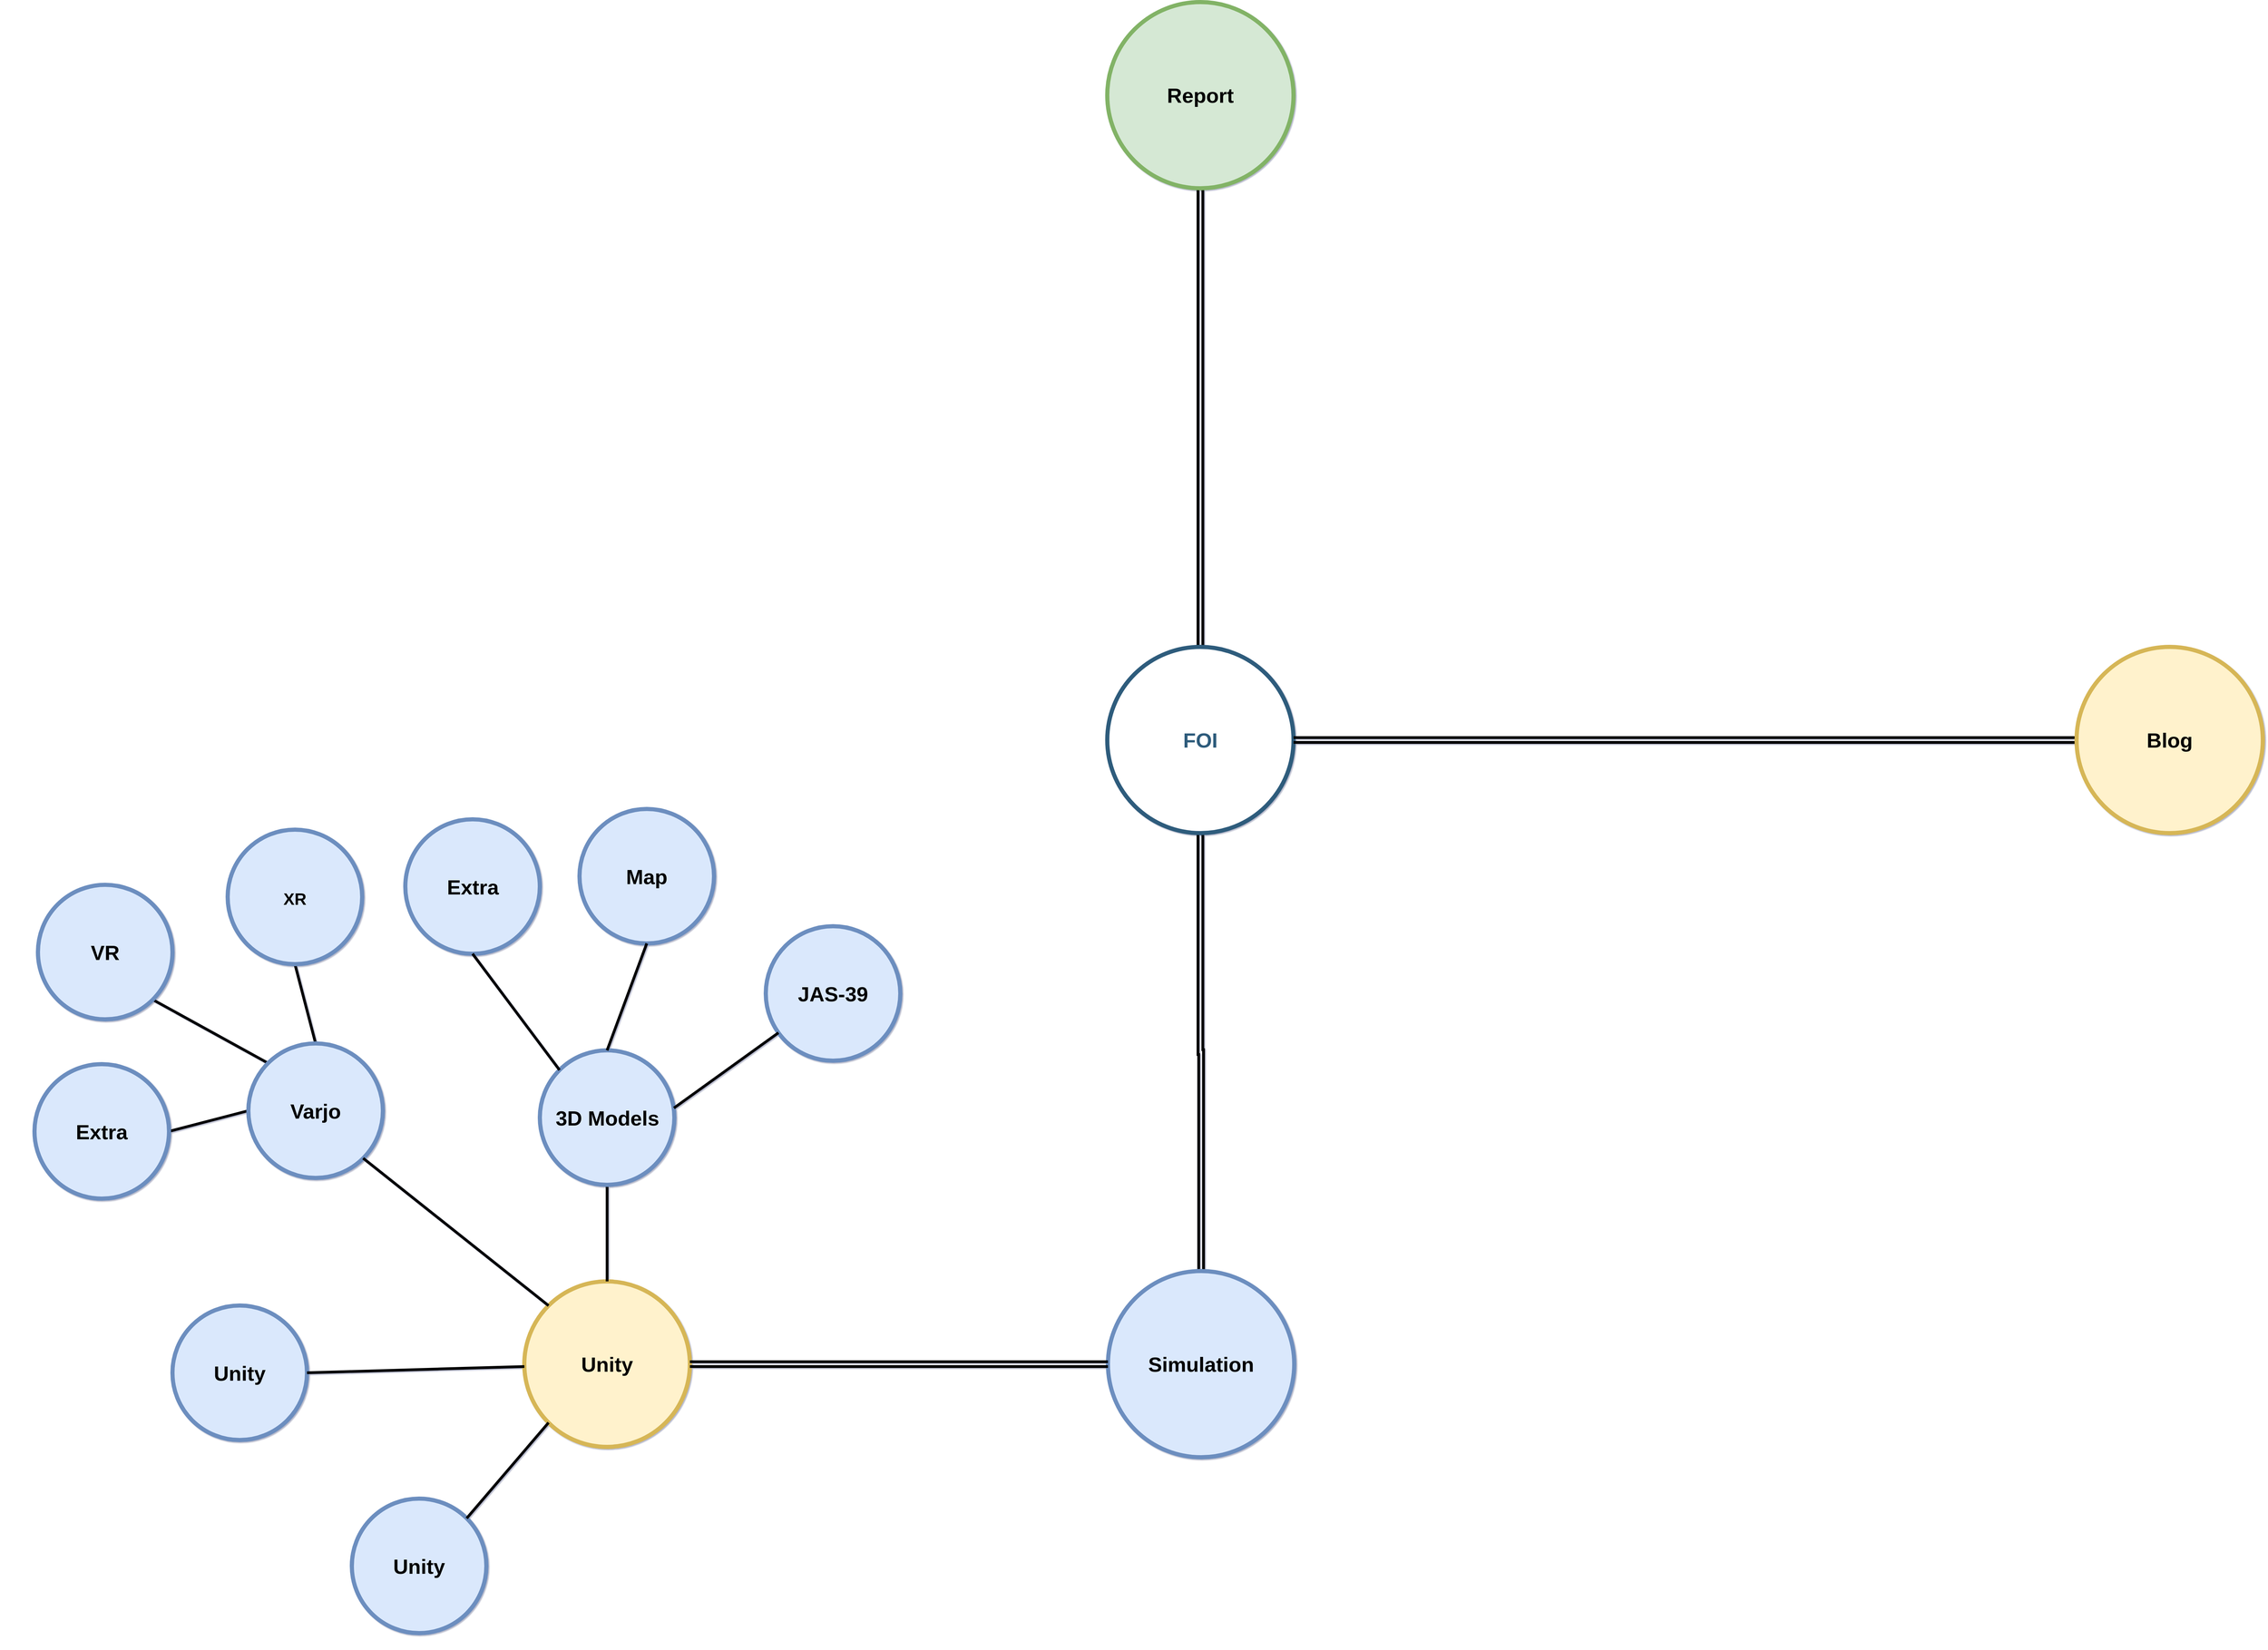 <mxfile version="16.5.3" type="github">
  <diagram id="6a731a19-8d31-9384-78a2-239565b7b9f0" name="Page-1">
    <mxGraphModel dx="2710" dy="1786" grid="1" gridSize="10" guides="1" tooltips="1" connect="1" arrows="1" fold="1" page="1" pageScale="1" pageWidth="4681" pageHeight="3300" background="none" math="0" shadow="1">
      <root>
        <mxCell id="0" />
        <mxCell id="1" parent="0" />
        <mxCell id="_q4PwhRryI1n4HFh4pQv-2328" style="edgeStyle=orthogonalEdgeStyle;shape=link;rounded=0;orthogonalLoop=1;jettySize=auto;html=1;strokeWidth=4;" parent="1" source="_q4PwhRryI1n4HFh4pQv-2317" target="_q4PwhRryI1n4HFh4pQv-2323" edge="1">
          <mxGeometry relative="1" as="geometry" />
        </mxCell>
        <mxCell id="_q4PwhRryI1n4HFh4pQv-2329" style="edgeStyle=orthogonalEdgeStyle;shape=link;rounded=0;orthogonalLoop=1;jettySize=auto;html=1;entryX=0.5;entryY=1;entryDx=0;entryDy=0;strokeWidth=4;sketch=0;shadow=0;" parent="1" source="_q4PwhRryI1n4HFh4pQv-2317" target="_q4PwhRryI1n4HFh4pQv-2318" edge="1">
          <mxGeometry relative="1" as="geometry" />
        </mxCell>
        <mxCell id="_q4PwhRryI1n4HFh4pQv-2317" value="FOI" style="ellipse;whiteSpace=wrap;html=1;shadow=0;fontFamily=Helvetica;fontSize=30;fontColor=#2F5B7C;align=center;strokeColor=#2F5B7C;strokeWidth=6;fillColor=#FFFFFF;fontStyle=1;gradientColor=none;" parent="1" vertex="1">
          <mxGeometry x="2205" y="1515" width="270" height="270" as="geometry" />
        </mxCell>
        <mxCell id="_q4PwhRryI1n4HFh4pQv-2318" value="Report" style="ellipse;whiteSpace=wrap;html=1;shadow=0;fontFamily=Helvetica;fontSize=30;align=center;strokeColor=#82b366;strokeWidth=6;fillColor=#d5e8d4;fontStyle=1;" parent="1" vertex="1">
          <mxGeometry x="2205" y="580" width="270" height="270" as="geometry" />
        </mxCell>
        <mxCell id="_q4PwhRryI1n4HFh4pQv-2327" style="edgeStyle=orthogonalEdgeStyle;shape=link;rounded=0;orthogonalLoop=1;jettySize=auto;html=1;strokeWidth=4;" parent="1" source="_q4PwhRryI1n4HFh4pQv-2322" target="_q4PwhRryI1n4HFh4pQv-2317" edge="1">
          <mxGeometry relative="1" as="geometry" />
        </mxCell>
        <mxCell id="_q4PwhRryI1n4HFh4pQv-2322" value="Blog" style="ellipse;whiteSpace=wrap;html=1;shadow=0;fontFamily=Helvetica;fontSize=30;align=center;strokeColor=#d6b656;strokeWidth=6;fillColor=#fff2cc;fontStyle=1;" parent="1" vertex="1">
          <mxGeometry x="3610" y="1515" width="270" height="270" as="geometry" />
        </mxCell>
        <mxCell id="4WB2vHVbKW-m4UZLAZ8Z-63" value="" style="group" parent="1" vertex="1" connectable="0">
          <mxGeometry x="600" y="1720" width="1876" height="1245" as="geometry" />
        </mxCell>
        <UserObject label="Simulation" tags="" id="_q4PwhRryI1n4HFh4pQv-2323">
          <mxCell style="ellipse;whiteSpace=wrap;html=1;shadow=0;fontFamily=Helvetica;fontSize=30;align=center;strokeColor=#6c8ebf;strokeWidth=6;fillColor=#dae8fc;fontStyle=1;" parent="4WB2vHVbKW-m4UZLAZ8Z-63" vertex="1">
            <mxGeometry x="1606" y="700" width="270" height="270" as="geometry" />
          </mxCell>
        </UserObject>
        <mxCell id="4WB2vHVbKW-m4UZLAZ8Z-62" value="" style="group" parent="4WB2vHVbKW-m4UZLAZ8Z-63" vertex="1" connectable="0">
          <mxGeometry width="1015" height="1245" as="geometry" />
        </mxCell>
        <mxCell id="_q4PwhRryI1n4HFh4pQv-2330" value="Unity" style="ellipse;whiteSpace=wrap;html=1;shadow=0;fontFamily=Helvetica;fontSize=30;align=center;strokeColor=#d6b656;strokeWidth=6;fillColor=#fff2cc;fontStyle=1;" parent="4WB2vHVbKW-m4UZLAZ8Z-62" vertex="1">
          <mxGeometry x="760" y="715" width="240" height="240" as="geometry" />
        </mxCell>
        <mxCell id="4WB2vHVbKW-m4UZLAZ8Z-51" style="edgeStyle=orthogonalEdgeStyle;shape=connector;curved=1;rounded=0;orthogonalLoop=1;jettySize=auto;html=1;exitX=0.5;exitY=1;exitDx=0;exitDy=0;labelBackgroundColor=default;fontFamily=Helvetica;fontSize=11;fontColor=default;endArrow=none;endFill=0;strokeColor=default;strokeWidth=4;" parent="4WB2vHVbKW-m4UZLAZ8Z-62" source="4WB2vHVbKW-m4UZLAZ8Z-3" target="_q4PwhRryI1n4HFh4pQv-2330" edge="1">
          <mxGeometry relative="1" as="geometry" />
        </mxCell>
        <mxCell id="4WB2vHVbKW-m4UZLAZ8Z-3" value="3D Models" style="ellipse;whiteSpace=wrap;html=1;shadow=0;fontFamily=Helvetica;fontSize=30;align=center;strokeColor=#6c8ebf;strokeWidth=6;fillColor=#dae8fc;fontStyle=1;" parent="4WB2vHVbKW-m4UZLAZ8Z-62" vertex="1">
          <mxGeometry x="782.5" y="380" width="195" height="195" as="geometry" />
        </mxCell>
        <mxCell id="4WB2vHVbKW-m4UZLAZ8Z-88" style="edgeStyle=none;shape=connector;rounded=0;orthogonalLoop=1;jettySize=auto;html=1;exitX=0.5;exitY=0;exitDx=0;exitDy=0;entryX=0.5;entryY=1;entryDx=0;entryDy=0;labelBackgroundColor=default;fontFamily=Helvetica;fontSize=11;fontColor=default;endArrow=none;endFill=0;strokeColor=default;strokeWidth=4;" parent="4WB2vHVbKW-m4UZLAZ8Z-62" source="4WB2vHVbKW-m4UZLAZ8Z-4" target="4WB2vHVbKW-m4UZLAZ8Z-85" edge="1">
          <mxGeometry relative="1" as="geometry" />
        </mxCell>
        <mxCell id="4WB2vHVbKW-m4UZLAZ8Z-89" style="edgeStyle=none;shape=connector;rounded=0;orthogonalLoop=1;jettySize=auto;html=1;exitX=0;exitY=0;exitDx=0;exitDy=0;entryX=1;entryY=1;entryDx=0;entryDy=0;labelBackgroundColor=default;fontFamily=Helvetica;fontSize=11;fontColor=default;endArrow=none;endFill=0;strokeColor=default;strokeWidth=4;" parent="4WB2vHVbKW-m4UZLAZ8Z-62" source="4WB2vHVbKW-m4UZLAZ8Z-4" target="4WB2vHVbKW-m4UZLAZ8Z-86" edge="1">
          <mxGeometry relative="1" as="geometry" />
        </mxCell>
        <mxCell id="4WB2vHVbKW-m4UZLAZ8Z-90" style="edgeStyle=none;shape=connector;rounded=0;orthogonalLoop=1;jettySize=auto;html=1;exitX=0;exitY=0.5;exitDx=0;exitDy=0;entryX=1;entryY=0.5;entryDx=0;entryDy=0;labelBackgroundColor=default;fontFamily=Helvetica;fontSize=11;fontColor=default;endArrow=none;endFill=0;strokeColor=default;strokeWidth=4;" parent="4WB2vHVbKW-m4UZLAZ8Z-62" source="4WB2vHVbKW-m4UZLAZ8Z-4" target="4WB2vHVbKW-m4UZLAZ8Z-87" edge="1">
          <mxGeometry relative="1" as="geometry" />
        </mxCell>
        <mxCell id="4WB2vHVbKW-m4UZLAZ8Z-4" value="Varjo" style="ellipse;whiteSpace=wrap;html=1;shadow=0;fontFamily=Helvetica;fontSize=30;align=center;strokeColor=#6c8ebf;strokeWidth=6;fillColor=#dae8fc;fontStyle=1;" parent="4WB2vHVbKW-m4UZLAZ8Z-62" vertex="1">
          <mxGeometry x="360" y="370" width="195" height="195" as="geometry" />
        </mxCell>
        <mxCell id="4WB2vHVbKW-m4UZLAZ8Z-52" style="shape=connector;rounded=0;orthogonalLoop=1;jettySize=auto;html=1;exitX=0;exitY=0;exitDx=0;exitDy=0;entryX=1;entryY=1;entryDx=0;entryDy=0;labelBackgroundColor=default;fontFamily=Helvetica;fontSize=11;fontColor=default;endArrow=none;endFill=0;strokeColor=default;strokeWidth=4;" parent="4WB2vHVbKW-m4UZLAZ8Z-62" source="_q4PwhRryI1n4HFh4pQv-2330" target="4WB2vHVbKW-m4UZLAZ8Z-4" edge="1">
          <mxGeometry relative="1" as="geometry" />
        </mxCell>
        <mxCell id="4WB2vHVbKW-m4UZLAZ8Z-5" value="Unity" style="ellipse;whiteSpace=wrap;html=1;shadow=0;fontFamily=Helvetica;fontSize=30;align=center;strokeColor=#6c8ebf;strokeWidth=6;fillColor=#dae8fc;fontStyle=1;" parent="4WB2vHVbKW-m4UZLAZ8Z-62" vertex="1">
          <mxGeometry x="250" y="750" width="195" height="195" as="geometry" />
        </mxCell>
        <mxCell id="4WB2vHVbKW-m4UZLAZ8Z-54" style="edgeStyle=none;shape=connector;rounded=0;orthogonalLoop=1;jettySize=auto;html=1;entryX=1;entryY=0.5;entryDx=0;entryDy=0;labelBackgroundColor=default;fontFamily=Helvetica;fontSize=11;fontColor=default;endArrow=none;endFill=0;strokeColor=default;strokeWidth=4;" parent="4WB2vHVbKW-m4UZLAZ8Z-62" source="_q4PwhRryI1n4HFh4pQv-2330" target="4WB2vHVbKW-m4UZLAZ8Z-5" edge="1">
          <mxGeometry relative="1" as="geometry" />
        </mxCell>
        <mxCell id="4WB2vHVbKW-m4UZLAZ8Z-6" value="Unity" style="ellipse;whiteSpace=wrap;html=1;shadow=0;fontFamily=Helvetica;fontSize=30;align=center;strokeColor=#6c8ebf;strokeWidth=6;fillColor=#dae8fc;fontStyle=1;" parent="4WB2vHVbKW-m4UZLAZ8Z-62" vertex="1">
          <mxGeometry x="510" y="1030" width="195" height="195" as="geometry" />
        </mxCell>
        <mxCell id="4WB2vHVbKW-m4UZLAZ8Z-55" style="edgeStyle=none;shape=connector;rounded=0;orthogonalLoop=1;jettySize=auto;html=1;exitX=0;exitY=1;exitDx=0;exitDy=0;entryX=1;entryY=0;entryDx=0;entryDy=0;labelBackgroundColor=default;fontFamily=Helvetica;fontSize=11;fontColor=default;endArrow=none;endFill=0;strokeColor=default;strokeWidth=4;" parent="4WB2vHVbKW-m4UZLAZ8Z-62" source="_q4PwhRryI1n4HFh4pQv-2330" target="4WB2vHVbKW-m4UZLAZ8Z-6" edge="1">
          <mxGeometry relative="1" as="geometry" />
        </mxCell>
        <mxCell id="4WB2vHVbKW-m4UZLAZ8Z-56" value="Map" style="ellipse;whiteSpace=wrap;html=1;shadow=0;fontFamily=Helvetica;fontSize=30;align=center;strokeColor=#6c8ebf;strokeWidth=6;fillColor=#dae8fc;fontStyle=1;" parent="4WB2vHVbKW-m4UZLAZ8Z-62" vertex="1">
          <mxGeometry x="840" y="30" width="195" height="195" as="geometry" />
        </mxCell>
        <mxCell id="4WB2vHVbKW-m4UZLAZ8Z-59" style="edgeStyle=none;shape=connector;rounded=0;orthogonalLoop=1;jettySize=auto;html=1;exitX=0.5;exitY=0;exitDx=0;exitDy=0;entryX=0.5;entryY=1;entryDx=0;entryDy=0;labelBackgroundColor=default;fontFamily=Helvetica;fontSize=11;fontColor=default;endArrow=none;endFill=0;strokeColor=default;strokeWidth=4;" parent="4WB2vHVbKW-m4UZLAZ8Z-62" source="4WB2vHVbKW-m4UZLAZ8Z-3" target="4WB2vHVbKW-m4UZLAZ8Z-56" edge="1">
          <mxGeometry relative="1" as="geometry" />
        </mxCell>
        <mxCell id="4WB2vHVbKW-m4UZLAZ8Z-60" value="Extra" style="ellipse;whiteSpace=wrap;html=1;shadow=0;fontFamily=Helvetica;fontSize=30;align=center;strokeColor=#6c8ebf;strokeWidth=6;fillColor=#dae8fc;fontStyle=1;" parent="4WB2vHVbKW-m4UZLAZ8Z-62" vertex="1">
          <mxGeometry x="587.5" y="45" width="195" height="195" as="geometry" />
        </mxCell>
        <mxCell id="4WB2vHVbKW-m4UZLAZ8Z-61" style="edgeStyle=none;shape=connector;rounded=0;orthogonalLoop=1;jettySize=auto;html=1;exitX=0;exitY=0;exitDx=0;exitDy=0;entryX=0.5;entryY=1;entryDx=0;entryDy=0;labelBackgroundColor=default;fontFamily=Helvetica;fontSize=11;fontColor=default;endArrow=none;endFill=0;strokeColor=default;strokeWidth=4;" parent="4WB2vHVbKW-m4UZLAZ8Z-62" source="4WB2vHVbKW-m4UZLAZ8Z-3" target="4WB2vHVbKW-m4UZLAZ8Z-60" edge="1">
          <mxGeometry relative="1" as="geometry" />
        </mxCell>
        <mxCell id="4WB2vHVbKW-m4UZLAZ8Z-85" value="&lt;font style=&quot;font-size: 24px&quot;&gt;XR&lt;/font&gt;" style="ellipse;whiteSpace=wrap;html=1;shadow=0;fontFamily=Helvetica;fontSize=30;align=center;strokeColor=#6c8ebf;strokeWidth=6;fillColor=#dae8fc;fontStyle=1;" parent="4WB2vHVbKW-m4UZLAZ8Z-62" vertex="1">
          <mxGeometry x="330" y="60" width="195" height="195" as="geometry" />
        </mxCell>
        <mxCell id="4WB2vHVbKW-m4UZLAZ8Z-86" value="VR" style="ellipse;whiteSpace=wrap;html=1;shadow=0;fontFamily=Helvetica;fontSize=30;align=center;strokeColor=#6c8ebf;strokeWidth=6;fillColor=#dae8fc;fontStyle=1;" parent="4WB2vHVbKW-m4UZLAZ8Z-62" vertex="1">
          <mxGeometry x="55" y="140" width="195" height="195" as="geometry" />
        </mxCell>
        <mxCell id="4WB2vHVbKW-m4UZLAZ8Z-87" value="Extra" style="ellipse;whiteSpace=wrap;html=1;shadow=0;fontFamily=Helvetica;fontSize=30;align=center;strokeColor=#6c8ebf;strokeWidth=6;fillColor=#dae8fc;fontStyle=1;" parent="4WB2vHVbKW-m4UZLAZ8Z-62" vertex="1">
          <mxGeometry x="50" y="400" width="195" height="195" as="geometry" />
        </mxCell>
        <mxCell id="_q4PwhRryI1n4HFh4pQv-2331" style="edgeStyle=orthogonalEdgeStyle;shape=link;rounded=0;sketch=0;orthogonalLoop=1;jettySize=auto;html=1;entryX=1;entryY=0.5;entryDx=0;entryDy=0;shadow=0;strokeWidth=4;" parent="4WB2vHVbKW-m4UZLAZ8Z-63" source="_q4PwhRryI1n4HFh4pQv-2323" target="_q4PwhRryI1n4HFh4pQv-2330" edge="1">
          <mxGeometry relative="1" as="geometry" />
        </mxCell>
        <mxCell id="4WB2vHVbKW-m4UZLAZ8Z-7" value="JAS-39" style="ellipse;whiteSpace=wrap;html=1;shadow=0;fontFamily=Helvetica;fontSize=30;align=center;strokeColor=#6c8ebf;strokeWidth=6;fillColor=#dae8fc;fontStyle=1;" parent="4WB2vHVbKW-m4UZLAZ8Z-63" vertex="1">
          <mxGeometry x="1110" y="200" width="195" height="195" as="geometry" />
        </mxCell>
        <mxCell id="4WB2vHVbKW-m4UZLAZ8Z-50" style="rounded=0;orthogonalLoop=1;jettySize=auto;html=1;exitX=0.997;exitY=0.429;exitDx=0;exitDy=0;strokeWidth=4;endArrow=none;endFill=0;exitPerimeter=0;" parent="4WB2vHVbKW-m4UZLAZ8Z-63" source="4WB2vHVbKW-m4UZLAZ8Z-3" target="4WB2vHVbKW-m4UZLAZ8Z-7" edge="1">
          <mxGeometry relative="1" as="geometry" />
        </mxCell>
      </root>
    </mxGraphModel>
  </diagram>
</mxfile>
